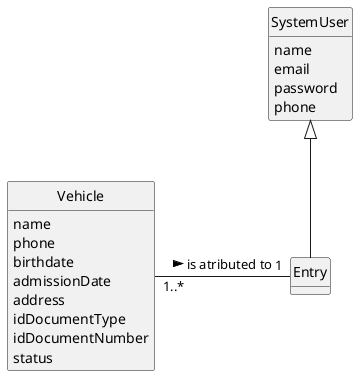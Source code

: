 @startuml
skinparam monochrome true
skinparam packageStyle rectangle
skinparam shadowing false

'left to right direction

skinparam classAttributeIconSize 0

hide circle
hide methods

class SystemUser {
    name
    email
    password
    phone

}


class Entry {

}

class Vehicle{
      name
      phone
      birthdate
      admissionDate
      address
      idDocumentType
      idDocumentNumber
      status
}




Vehicle "1..*" - "1" Entry: is atributed to >
SystemUser <|-- Entry
@enduml